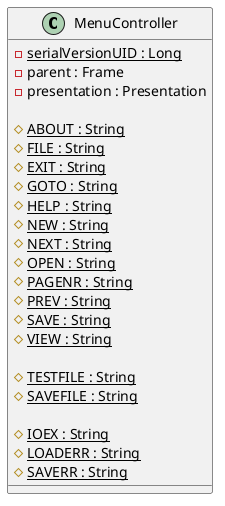 @startuml MenuController

class MenuController {

  - {static} serialVersionUID : Long
  - parent : Frame
  - presentation : Presentation

  # {static} ABOUT : String
  # {static} FILE : String
  # {static} EXIT : String
  # {static} GOTO : String
  # {static} HELP : String
  # {static} NEW : String
  # {static} NEXT : String
  # {static} OPEN : String
  # {static} PAGENR : String
  # {static} PREV : String
  # {static} SAVE : String
  # {static} VIEW : String

  # {static} TESTFILE : String
  # {static} SAVEFILE : String

  # {static} IOEX : String
  # {static} LOADERR : String
  # {static} SAVERR : String

}

@enduml
